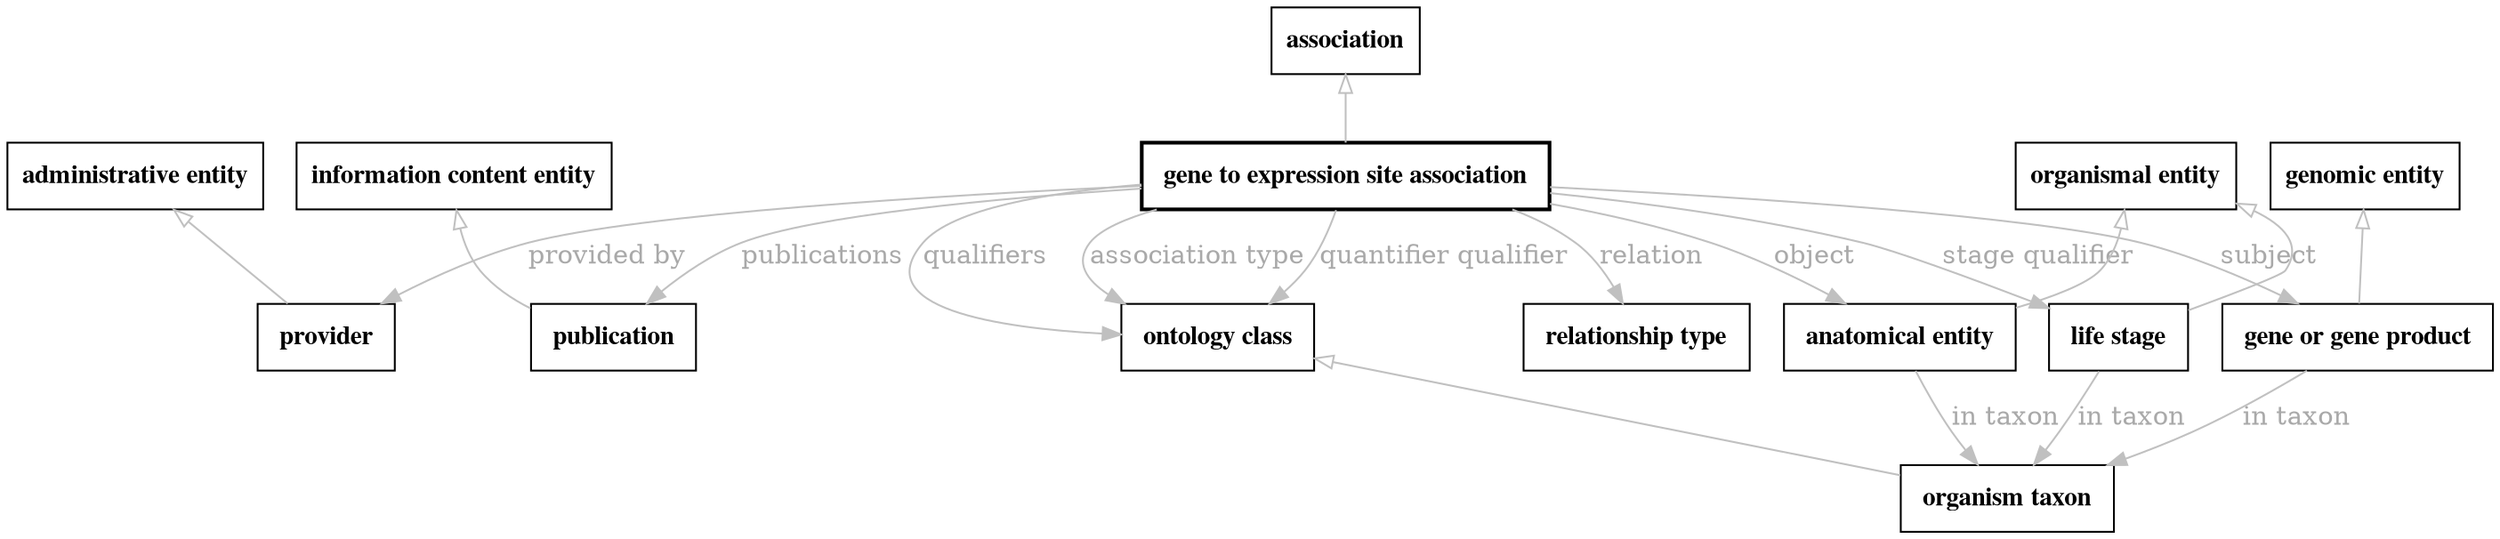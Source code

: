 // biolink model
digraph {
	graph [fontsize=32 penwidth=5]
	node [color=black fontname="times bold" shape=rectangle]
	edge [color=gray fontcolor=darkgray]
	"gene to expression site association" [label=" gene to expression site association " style=bold]
	association -> "gene to expression site association" [label="" arrowtail=onormal dir=back]
	"gene to expression site association" -> provider [label="provided by"]
	provider [label=" provider " style=solid]
	"administrative entity" -> provider [label="" arrowtail=onormal dir=back]
	"gene to expression site association" -> publication [label=publications]
	publication [label=" publication " style=solid]
	"information content entity" -> publication [label="" arrowtail=onormal dir=back]
	"gene to expression site association" -> "ontology class" [label=qualifiers]
	"ontology class" [label=" ontology class " style=solid]
	"gene to expression site association" -> "anatomical entity" [label=object]
	"anatomical entity" [label=" anatomical entity " style=solid]
	"organismal entity" -> "anatomical entity" [label="" arrowtail=onormal dir=back]
	"anatomical entity" -> "organism taxon" [label="in taxon"]
	"organism taxon" [label=" organism taxon " style=solid]
	"ontology class" -> "organism taxon" [label="" arrowtail=onormal dir=back]
	"gene to expression site association" -> "relationship type" [label=relation]
	"relationship type" [label=" relationship type " style=solid]
	"gene to expression site association" -> "gene or gene product" [label=subject]
	"gene or gene product" [label=" gene or gene product " style=solid]
	"genomic entity" -> "gene or gene product" [label="" arrowtail=onormal dir=back]
	"gene or gene product" -> "organism taxon" [label="in taxon"]
	"gene to expression site association" -> "ontology class" [label="association type"]
	"gene to expression site association" -> "ontology class" [label="quantifier qualifier"]
	"gene to expression site association" -> "life stage" [label="stage qualifier"]
	"life stage" [label=" life stage " style=solid]
	"organismal entity" -> "life stage" [label="" arrowtail=onormal dir=back]
	"life stage" -> "organism taxon" [label="in taxon"]
}
